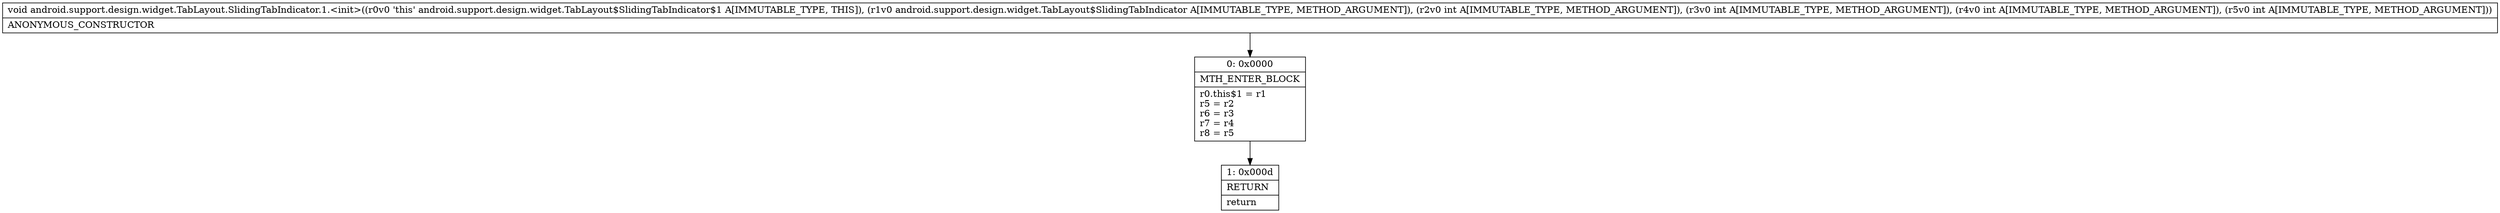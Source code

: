 digraph "CFG forandroid.support.design.widget.TabLayout.SlidingTabIndicator.1.\<init\>(Landroid\/support\/design\/widget\/TabLayout$SlidingTabIndicator;IIII)V" {
Node_0 [shape=record,label="{0\:\ 0x0000|MTH_ENTER_BLOCK\l|r0.this$1 = r1\lr5 = r2\lr6 = r3\lr7 = r4\lr8 = r5\l}"];
Node_1 [shape=record,label="{1\:\ 0x000d|RETURN\l|return\l}"];
MethodNode[shape=record,label="{void android.support.design.widget.TabLayout.SlidingTabIndicator.1.\<init\>((r0v0 'this' android.support.design.widget.TabLayout$SlidingTabIndicator$1 A[IMMUTABLE_TYPE, THIS]), (r1v0 android.support.design.widget.TabLayout$SlidingTabIndicator A[IMMUTABLE_TYPE, METHOD_ARGUMENT]), (r2v0 int A[IMMUTABLE_TYPE, METHOD_ARGUMENT]), (r3v0 int A[IMMUTABLE_TYPE, METHOD_ARGUMENT]), (r4v0 int A[IMMUTABLE_TYPE, METHOD_ARGUMENT]), (r5v0 int A[IMMUTABLE_TYPE, METHOD_ARGUMENT]))  | ANONYMOUS_CONSTRUCTOR\l}"];
MethodNode -> Node_0;
Node_0 -> Node_1;
}

